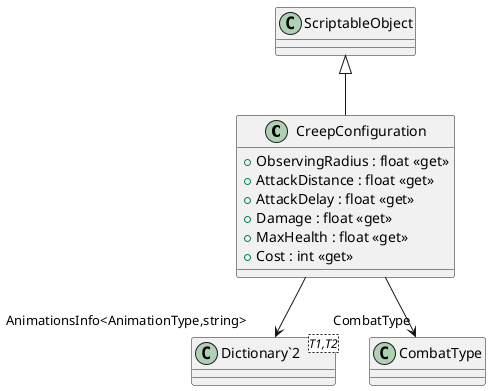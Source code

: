 @startuml
class CreepConfiguration {
    + ObservingRadius : float <<get>>
    + AttackDistance : float <<get>>
    + AttackDelay : float <<get>>
    + Damage : float <<get>>
    + MaxHealth : float <<get>>
    + Cost : int <<get>>
}
class "Dictionary`2"<T1,T2> {
}
ScriptableObject <|-- CreepConfiguration
CreepConfiguration --> "CombatType" CombatType
CreepConfiguration --> "AnimationsInfo<AnimationType,string>" "Dictionary`2"
@enduml
